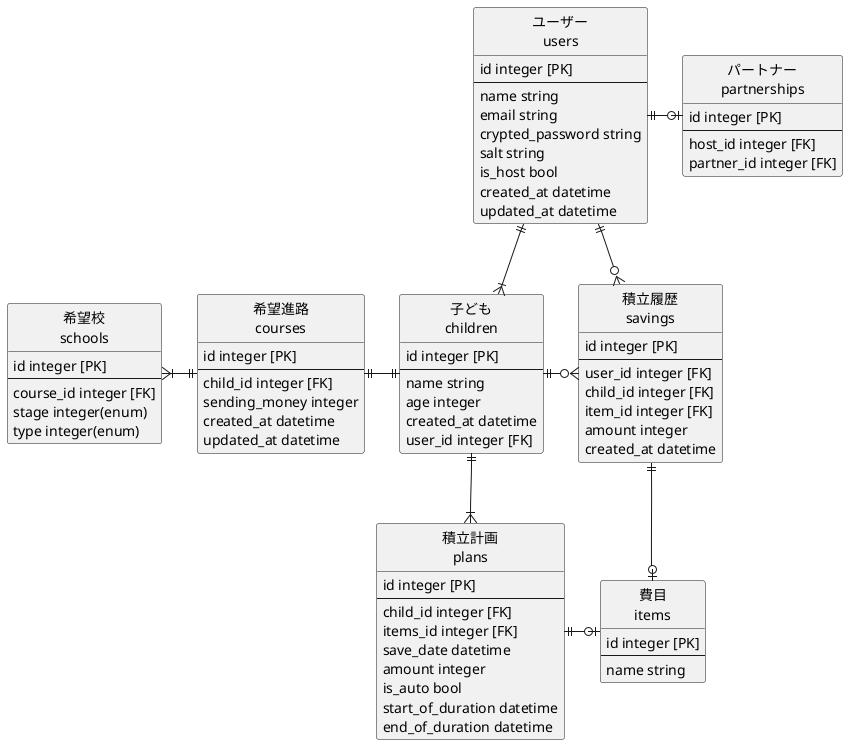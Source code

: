 @startuml kokebo
hide circle
hide empty members

'ユーザー情報
entity "ユーザー\nusers" as users {
  id integer [PK]
  --
  name string
  email string
  crypted_password string
  salt string
  is_host bool
  created_at datetime
  updated_at datetime
}

'会員(host:users)とパートナー(partner:users)の中間テーブル
entity "パートナー\npartnerships" as partnerships {
  id integer [PK]
  --
  host_id integer [FK]
  partner_id integer [FK]
}

'子どもの情報
entity "子ども\nchildren" as children {
  id integer [PK]
  --
  name string
  age integer
  created_at datetime
  user_id integer [FK]
}

'教育費シュミレーション時に入力する基本情報を保存するテーブル
entity "希望進路\ncourses" as courses {
  id integer [PK]
  --
  child_id integer [FK]
  sending_money integer
  created_at datetime
  updated_at datetime
}

'教育費シュミレーション時に入力する学校の情報を保存するテーブル
entity "希望校\nschools" as schools {
  id integer [PK]
  --
  course_id integer [FK]
  stage integer(enum)
  type integer(enum)
}

'実際に積立したお金を保存するテーブル
entity "積立履歴\nsavings" as savings{
  id integer [PK]
  --
  user_id integer [FK]
  child_id integer [FK]
  item_id integer [FK]
  amount integer
  created_at datetime
}

'費目の種類を保存するテーブル
entity "費目\nitems" as items {
  id integer [PK]
  --
  name string
}

'積立計画を保存するテーブル
entity "積立計画\nplans" as plans {
  id integer [PK]
  --
  child_id integer [FK]
  items_id integer [FK]
  save_date datetime
  amount integer
  is_auto bool
  start_of_duration datetime
  end_of_duration datetime
}

users ||-r-o| partnerships
users ||--|{ children
users ||-r-o{ savings
children ||-l-|| courses
children ||-r-o{ savings
children ||--|{ plans
courses ||-l-|{ schools
savings ||-r-o| items
plans ||-r-o| items

@enduml
